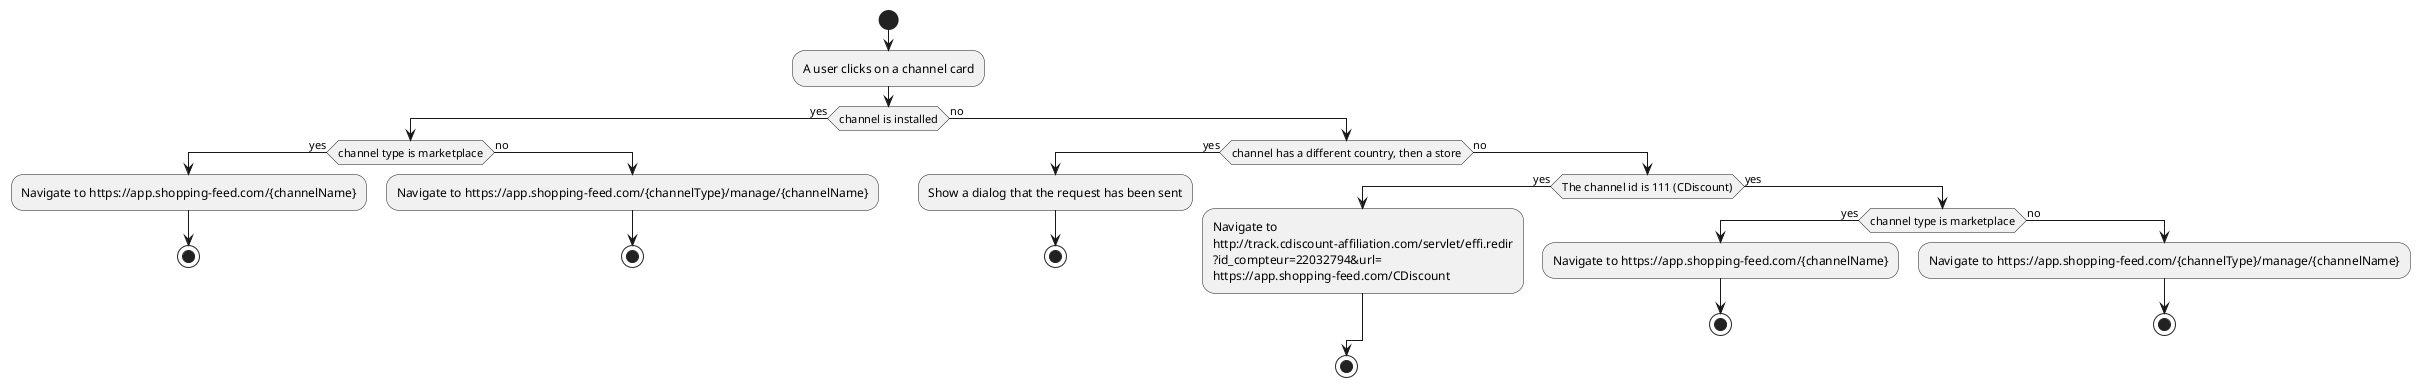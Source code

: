 @startuml
start
:A user clicks on a channel card;
if (channel is installed) then (yes)

        if (channel type is marketplace) then (yes)
            :Navigate to https://app.shopping-feed.com/{channelName};
            stop
        else (no)
            :Navigate to https://app.shopping-feed.com/{channelType}/manage/{channelName};
            stop
        endif

else (no)
if (channel has a different country, then a store) then (yes)
    :Show a dialog that the request has been sent;
    stop
else (no)

    if (The channel id is 111 (CDiscount)) then (yes)
        :Navigate to \nhttp://track.cdiscount-affiliation.com/servlet/effi.redir\n?id_compteur=22032794&url=\nhttps://app.shopping-feed.com/CDiscount;

    else (yes)
    if (channel type is marketplace) then (yes)
                :Navigate to https://app.shopping-feed.com/{channelName};
                stop
            else (no)
                :Navigate to https://app.shopping-feed.com/{channelType}/manage/{channelName};
                stop
            endif
    endif
endif
stop
@enduml

